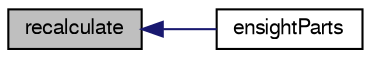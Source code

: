 digraph "recalculate"
{
  bgcolor="transparent";
  edge [fontname="FreeSans",fontsize="10",labelfontname="FreeSans",labelfontsize="10"];
  node [fontname="FreeSans",fontsize="10",shape=record];
  rankdir="LR";
  Node28 [label="recalculate",height=0.2,width=0.4,color="black", fillcolor="grey75", style="filled", fontcolor="black"];
  Node28 -> Node29 [dir="back",color="midnightblue",fontsize="10",style="solid",fontname="FreeSans"];
  Node29 [label="ensightParts",height=0.2,width=0.4,color="black",URL="$a21322.html#a7eff6c776d803388a97444c2d341a94e",tooltip="Construct from polyMesh. "];
}
